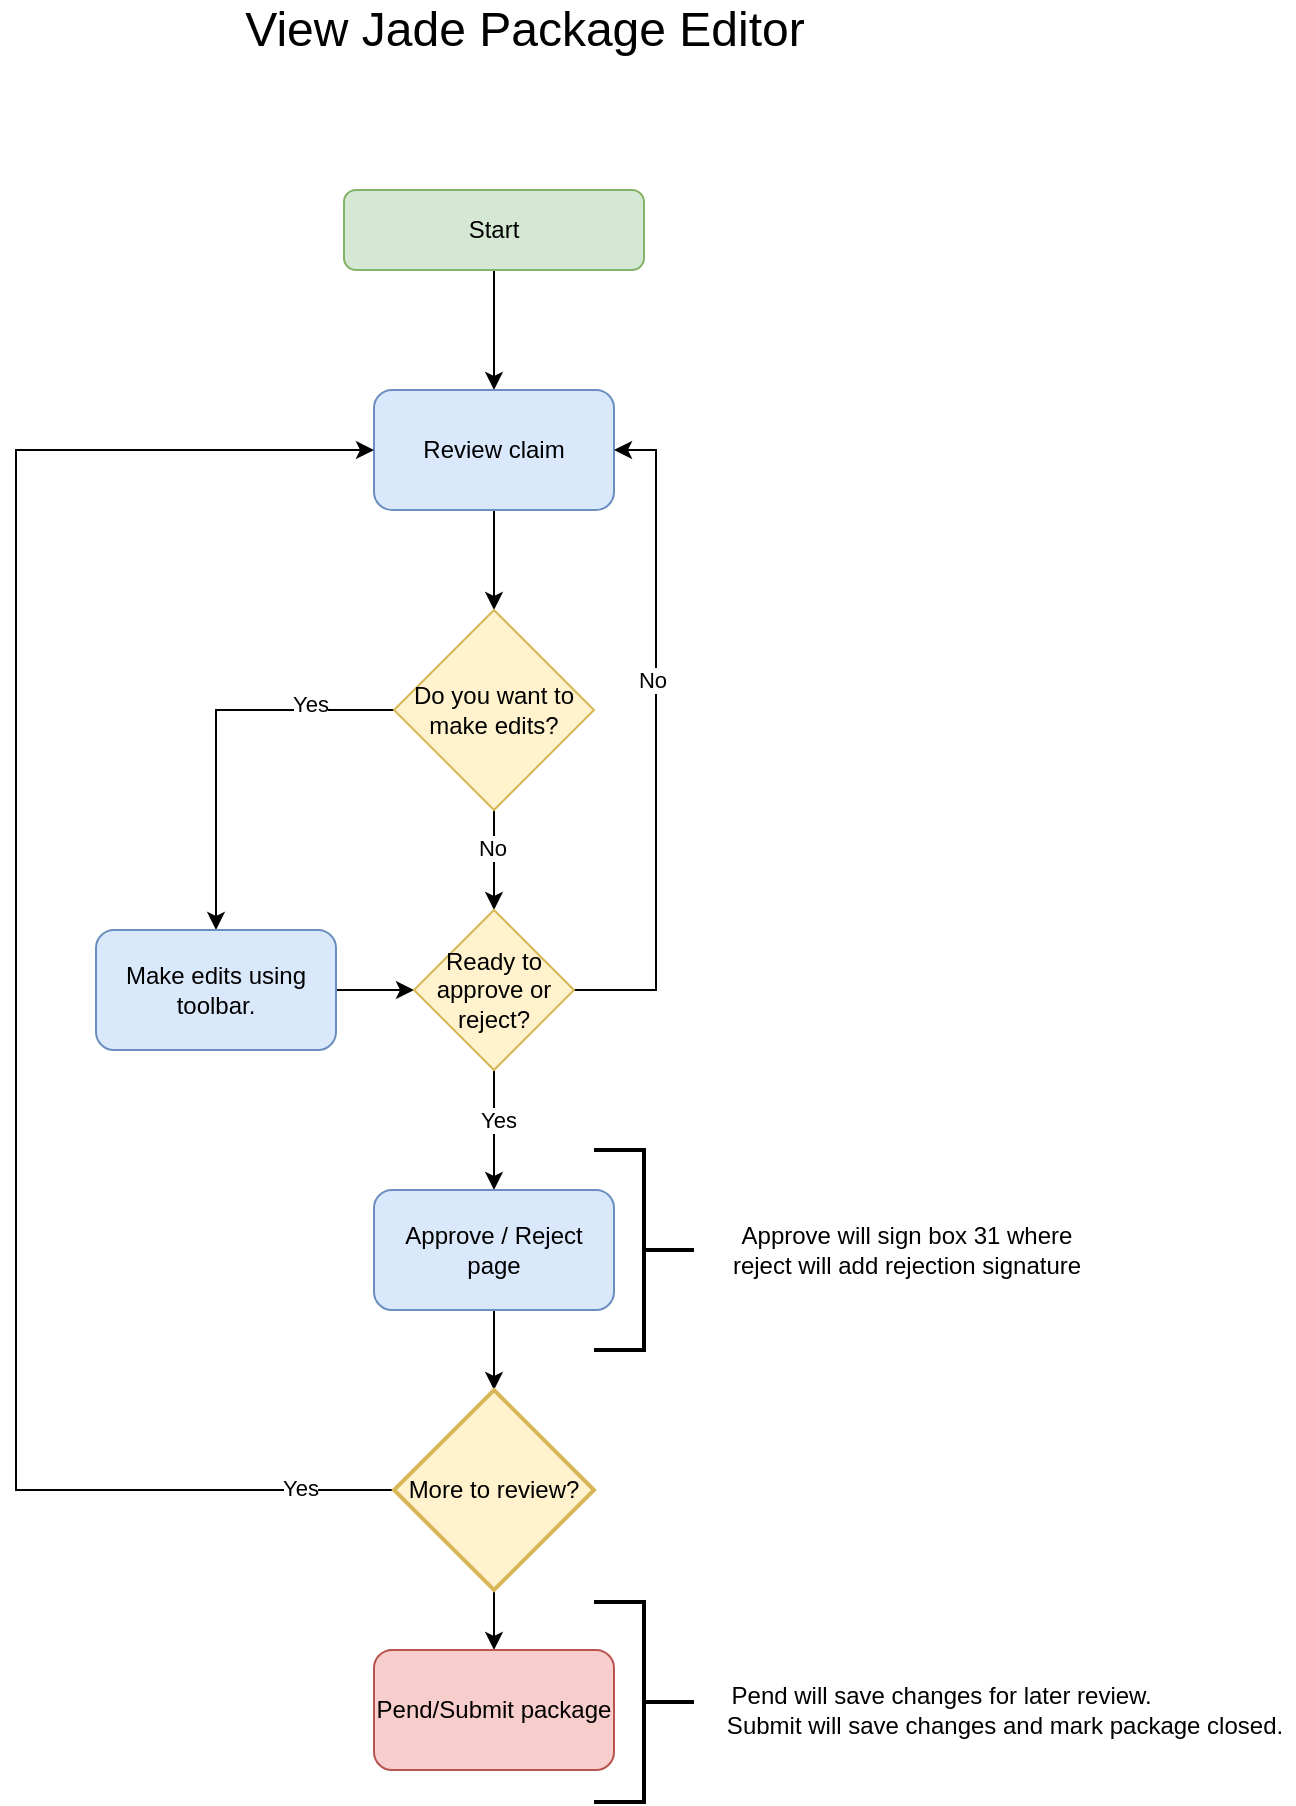 <mxfile version="14.4.3" type="github">
  <diagram id="C5RBs43oDa-KdzZeNtuy" name="Page-1">
    <mxGraphModel dx="983" dy="508" grid="1" gridSize="10" guides="1" tooltips="1" connect="1" arrows="1" fold="1" page="1" pageScale="1" pageWidth="827" pageHeight="1169" math="0" shadow="0">
      <root>
        <mxCell id="WIyWlLk6GJQsqaUBKTNV-0" />
        <mxCell id="WIyWlLk6GJQsqaUBKTNV-1" parent="WIyWlLk6GJQsqaUBKTNV-0" />
        <mxCell id="p7kULaYef-mVd5IsEo5U-7" style="edgeStyle=orthogonalEdgeStyle;rounded=0;orthogonalLoop=1;jettySize=auto;html=1;exitX=0.5;exitY=1;exitDx=0;exitDy=0;" parent="WIyWlLk6GJQsqaUBKTNV-1" source="WIyWlLk6GJQsqaUBKTNV-3" edge="1">
          <mxGeometry relative="1" as="geometry">
            <mxPoint x="399" y="240" as="targetPoint" />
          </mxGeometry>
        </mxCell>
        <UserObject label="Start" link="/app/packages" id="WIyWlLk6GJQsqaUBKTNV-3">
          <mxCell style="rounded=1;whiteSpace=wrap;html=1;fontSize=12;glass=0;strokeWidth=1;shadow=0;fillColor=#d5e8d4;strokeColor=#82b366;" parent="WIyWlLk6GJQsqaUBKTNV-1" vertex="1">
            <mxGeometry x="324" y="140" width="150" height="40" as="geometry" />
          </mxCell>
        </UserObject>
        <mxCell id="i8LHyfqBCvH4AaGKe-vy-9" value="&lt;font style=&quot;font-size: 24px&quot;&gt;View Jade Package Editor&lt;/font&gt;" style="text;html=1;align=center;verticalAlign=middle;resizable=0;points=[];autosize=1;" parent="WIyWlLk6GJQsqaUBKTNV-1" vertex="1">
          <mxGeometry x="264" y="50" width="300" height="20" as="geometry" />
        </mxCell>
        <mxCell id="bIk_6vCawXg2S4EnOnIb-2" style="edgeStyle=orthogonalEdgeStyle;rounded=0;orthogonalLoop=1;jettySize=auto;html=1;exitX=0.5;exitY=1;exitDx=0;exitDy=0;entryX=0.5;entryY=0;entryDx=0;entryDy=0;" edge="1" parent="WIyWlLk6GJQsqaUBKTNV-1" source="bIk_6vCawXg2S4EnOnIb-0" target="bIk_6vCawXg2S4EnOnIb-1">
          <mxGeometry relative="1" as="geometry" />
        </mxCell>
        <mxCell id="bIk_6vCawXg2S4EnOnIb-0" value="Review claim" style="rounded=1;whiteSpace=wrap;html=1;fillColor=#dae8fc;strokeColor=#6c8ebf;" vertex="1" parent="WIyWlLk6GJQsqaUBKTNV-1">
          <mxGeometry x="339" y="240" width="120" height="60" as="geometry" />
        </mxCell>
        <mxCell id="bIk_6vCawXg2S4EnOnIb-4" style="edgeStyle=orthogonalEdgeStyle;rounded=0;orthogonalLoop=1;jettySize=auto;html=1;exitX=0;exitY=0.5;exitDx=0;exitDy=0;entryX=0.5;entryY=0;entryDx=0;entryDy=0;" edge="1" parent="WIyWlLk6GJQsqaUBKTNV-1" source="bIk_6vCawXg2S4EnOnIb-1" target="bIk_6vCawXg2S4EnOnIb-3">
          <mxGeometry relative="1" as="geometry" />
        </mxCell>
        <mxCell id="bIk_6vCawXg2S4EnOnIb-5" value="Yes" style="edgeLabel;html=1;align=center;verticalAlign=middle;resizable=0;points=[];" vertex="1" connectable="0" parent="bIk_6vCawXg2S4EnOnIb-4">
          <mxGeometry x="-0.578" y="-3" relative="1" as="geometry">
            <mxPoint as="offset" />
          </mxGeometry>
        </mxCell>
        <mxCell id="bIk_6vCawXg2S4EnOnIb-7" style="edgeStyle=orthogonalEdgeStyle;rounded=0;orthogonalLoop=1;jettySize=auto;html=1;exitX=0.5;exitY=1;exitDx=0;exitDy=0;entryX=0.5;entryY=0;entryDx=0;entryDy=0;" edge="1" parent="WIyWlLk6GJQsqaUBKTNV-1" source="bIk_6vCawXg2S4EnOnIb-1" target="bIk_6vCawXg2S4EnOnIb-6">
          <mxGeometry relative="1" as="geometry" />
        </mxCell>
        <mxCell id="bIk_6vCawXg2S4EnOnIb-8" value="No" style="edgeLabel;html=1;align=center;verticalAlign=middle;resizable=0;points=[];" vertex="1" connectable="0" parent="bIk_6vCawXg2S4EnOnIb-7">
          <mxGeometry x="-0.25" y="-1" relative="1" as="geometry">
            <mxPoint as="offset" />
          </mxGeometry>
        </mxCell>
        <mxCell id="bIk_6vCawXg2S4EnOnIb-1" value="Do you want to make edits?" style="rhombus;whiteSpace=wrap;html=1;fillColor=#fff2cc;strokeColor=#d6b656;" vertex="1" parent="WIyWlLk6GJQsqaUBKTNV-1">
          <mxGeometry x="349" y="350" width="100" height="100" as="geometry" />
        </mxCell>
        <mxCell id="bIk_6vCawXg2S4EnOnIb-9" style="edgeStyle=orthogonalEdgeStyle;rounded=0;orthogonalLoop=1;jettySize=auto;html=1;exitX=1;exitY=0.5;exitDx=0;exitDy=0;entryX=0;entryY=0.5;entryDx=0;entryDy=0;" edge="1" parent="WIyWlLk6GJQsqaUBKTNV-1" source="bIk_6vCawXg2S4EnOnIb-3" target="bIk_6vCawXg2S4EnOnIb-6">
          <mxGeometry relative="1" as="geometry" />
        </mxCell>
        <mxCell id="bIk_6vCawXg2S4EnOnIb-3" value="Make edits using toolbar." style="rounded=1;whiteSpace=wrap;html=1;fillColor=#dae8fc;strokeColor=#6c8ebf;" vertex="1" parent="WIyWlLk6GJQsqaUBKTNV-1">
          <mxGeometry x="200" y="510" width="120" height="60" as="geometry" />
        </mxCell>
        <mxCell id="bIk_6vCawXg2S4EnOnIb-11" style="edgeStyle=orthogonalEdgeStyle;rounded=0;orthogonalLoop=1;jettySize=auto;html=1;exitX=0.5;exitY=1;exitDx=0;exitDy=0;entryX=0.5;entryY=0;entryDx=0;entryDy=0;" edge="1" parent="WIyWlLk6GJQsqaUBKTNV-1" source="bIk_6vCawXg2S4EnOnIb-6" target="bIk_6vCawXg2S4EnOnIb-10">
          <mxGeometry relative="1" as="geometry" />
        </mxCell>
        <mxCell id="bIk_6vCawXg2S4EnOnIb-12" value="Yes" style="edgeLabel;html=1;align=center;verticalAlign=middle;resizable=0;points=[];" vertex="1" connectable="0" parent="bIk_6vCawXg2S4EnOnIb-11">
          <mxGeometry x="-0.167" y="2" relative="1" as="geometry">
            <mxPoint as="offset" />
          </mxGeometry>
        </mxCell>
        <mxCell id="bIk_6vCawXg2S4EnOnIb-17" style="edgeStyle=orthogonalEdgeStyle;rounded=0;orthogonalLoop=1;jettySize=auto;html=1;exitX=1;exitY=0.5;exitDx=0;exitDy=0;entryX=1;entryY=0.5;entryDx=0;entryDy=0;" edge="1" parent="WIyWlLk6GJQsqaUBKTNV-1" source="bIk_6vCawXg2S4EnOnIb-6" target="bIk_6vCawXg2S4EnOnIb-0">
          <mxGeometry relative="1" as="geometry">
            <mxPoint x="500" y="270" as="targetPoint" />
            <Array as="points">
              <mxPoint x="480" y="540" />
              <mxPoint x="480" y="270" />
            </Array>
          </mxGeometry>
        </mxCell>
        <mxCell id="bIk_6vCawXg2S4EnOnIb-18" value="No" style="edgeLabel;html=1;align=center;verticalAlign=middle;resizable=0;points=[];" vertex="1" connectable="0" parent="bIk_6vCawXg2S4EnOnIb-17">
          <mxGeometry x="0.18" y="2" relative="1" as="geometry">
            <mxPoint as="offset" />
          </mxGeometry>
        </mxCell>
        <mxCell id="bIk_6vCawXg2S4EnOnIb-6" value="Ready to approve or reject?" style="rhombus;whiteSpace=wrap;html=1;fillColor=#fff2cc;strokeColor=#d6b656;" vertex="1" parent="WIyWlLk6GJQsqaUBKTNV-1">
          <mxGeometry x="359" y="500" width="80" height="80" as="geometry" />
        </mxCell>
        <mxCell id="bIk_6vCawXg2S4EnOnIb-23" style="edgeStyle=orthogonalEdgeStyle;rounded=0;orthogonalLoop=1;jettySize=auto;html=1;exitX=0.5;exitY=1;exitDx=0;exitDy=0;entryX=0.5;entryY=0;entryDx=0;entryDy=0;entryPerimeter=0;" edge="1" parent="WIyWlLk6GJQsqaUBKTNV-1" source="bIk_6vCawXg2S4EnOnIb-10" target="bIk_6vCawXg2S4EnOnIb-22">
          <mxGeometry relative="1" as="geometry" />
        </mxCell>
        <mxCell id="bIk_6vCawXg2S4EnOnIb-10" value="Approve / Reject page" style="rounded=1;whiteSpace=wrap;html=1;fillColor=#dae8fc;strokeColor=#6c8ebf;" vertex="1" parent="WIyWlLk6GJQsqaUBKTNV-1">
          <mxGeometry x="339" y="640" width="120" height="60" as="geometry" />
        </mxCell>
        <mxCell id="bIk_6vCawXg2S4EnOnIb-19" value="" style="strokeWidth=2;html=1;shape=mxgraph.flowchart.annotation_2;align=left;labelPosition=right;pointerEvents=1;direction=west;" vertex="1" parent="WIyWlLk6GJQsqaUBKTNV-1">
          <mxGeometry x="449" y="620" width="50" height="100" as="geometry" />
        </mxCell>
        <mxCell id="bIk_6vCawXg2S4EnOnIb-20" value="Approve will sign box 31 where &lt;br&gt;reject will add rejection signature" style="text;html=1;align=center;verticalAlign=middle;resizable=0;points=[];autosize=1;" vertex="1" parent="WIyWlLk6GJQsqaUBKTNV-1">
          <mxGeometry x="510" y="655" width="190" height="30" as="geometry" />
        </mxCell>
        <mxCell id="bIk_6vCawXg2S4EnOnIb-24" style="edgeStyle=orthogonalEdgeStyle;rounded=0;orthogonalLoop=1;jettySize=auto;html=1;exitX=0;exitY=0.5;exitDx=0;exitDy=0;exitPerimeter=0;entryX=0;entryY=0.5;entryDx=0;entryDy=0;" edge="1" parent="WIyWlLk6GJQsqaUBKTNV-1" source="bIk_6vCawXg2S4EnOnIb-22" target="bIk_6vCawXg2S4EnOnIb-0">
          <mxGeometry relative="1" as="geometry">
            <Array as="points">
              <mxPoint x="160" y="790" />
              <mxPoint x="160" y="270" />
            </Array>
          </mxGeometry>
        </mxCell>
        <mxCell id="bIk_6vCawXg2S4EnOnIb-25" value="Yes" style="edgeLabel;html=1;align=center;verticalAlign=middle;resizable=0;points=[];" vertex="1" connectable="0" parent="bIk_6vCawXg2S4EnOnIb-24">
          <mxGeometry x="-0.894" y="-1" relative="1" as="geometry">
            <mxPoint as="offset" />
          </mxGeometry>
        </mxCell>
        <mxCell id="bIk_6vCawXg2S4EnOnIb-29" style="edgeStyle=orthogonalEdgeStyle;rounded=0;orthogonalLoop=1;jettySize=auto;html=1;exitX=0.5;exitY=1;exitDx=0;exitDy=0;exitPerimeter=0;entryX=0.5;entryY=0;entryDx=0;entryDy=0;" edge="1" parent="WIyWlLk6GJQsqaUBKTNV-1" source="bIk_6vCawXg2S4EnOnIb-22" target="bIk_6vCawXg2S4EnOnIb-28">
          <mxGeometry relative="1" as="geometry" />
        </mxCell>
        <mxCell id="bIk_6vCawXg2S4EnOnIb-22" value="More to review?" style="strokeWidth=2;html=1;shape=mxgraph.flowchart.decision;whiteSpace=wrap;fillColor=#fff2cc;strokeColor=#d6b656;" vertex="1" parent="WIyWlLk6GJQsqaUBKTNV-1">
          <mxGeometry x="349" y="740" width="100" height="100" as="geometry" />
        </mxCell>
        <mxCell id="bIk_6vCawXg2S4EnOnIb-28" value="Pend/Submit package" style="rounded=1;whiteSpace=wrap;html=1;fillColor=#f8cecc;strokeColor=#b85450;" vertex="1" parent="WIyWlLk6GJQsqaUBKTNV-1">
          <mxGeometry x="339" y="870" width="120" height="60" as="geometry" />
        </mxCell>
        <mxCell id="bIk_6vCawXg2S4EnOnIb-30" value="" style="strokeWidth=2;html=1;shape=mxgraph.flowchart.annotation_2;align=left;labelPosition=right;pointerEvents=1;direction=west;" vertex="1" parent="WIyWlLk6GJQsqaUBKTNV-1">
          <mxGeometry x="449" y="846" width="50" height="100" as="geometry" />
        </mxCell>
        <mxCell id="bIk_6vCawXg2S4EnOnIb-31" value="Pend will save changes for later review.&amp;nbsp; &lt;br&gt;&amp;nbsp; &amp;nbsp; &amp;nbsp; &amp;nbsp; &amp;nbsp; &amp;nbsp; &amp;nbsp; &amp;nbsp; &amp;nbsp; Submit will save changes and mark package closed." style="text;html=1;align=center;verticalAlign=middle;resizable=0;points=[];autosize=1;" vertex="1" parent="WIyWlLk6GJQsqaUBKTNV-1">
          <mxGeometry x="449" y="885" width="350" height="30" as="geometry" />
        </mxCell>
      </root>
    </mxGraphModel>
  </diagram>
</mxfile>
